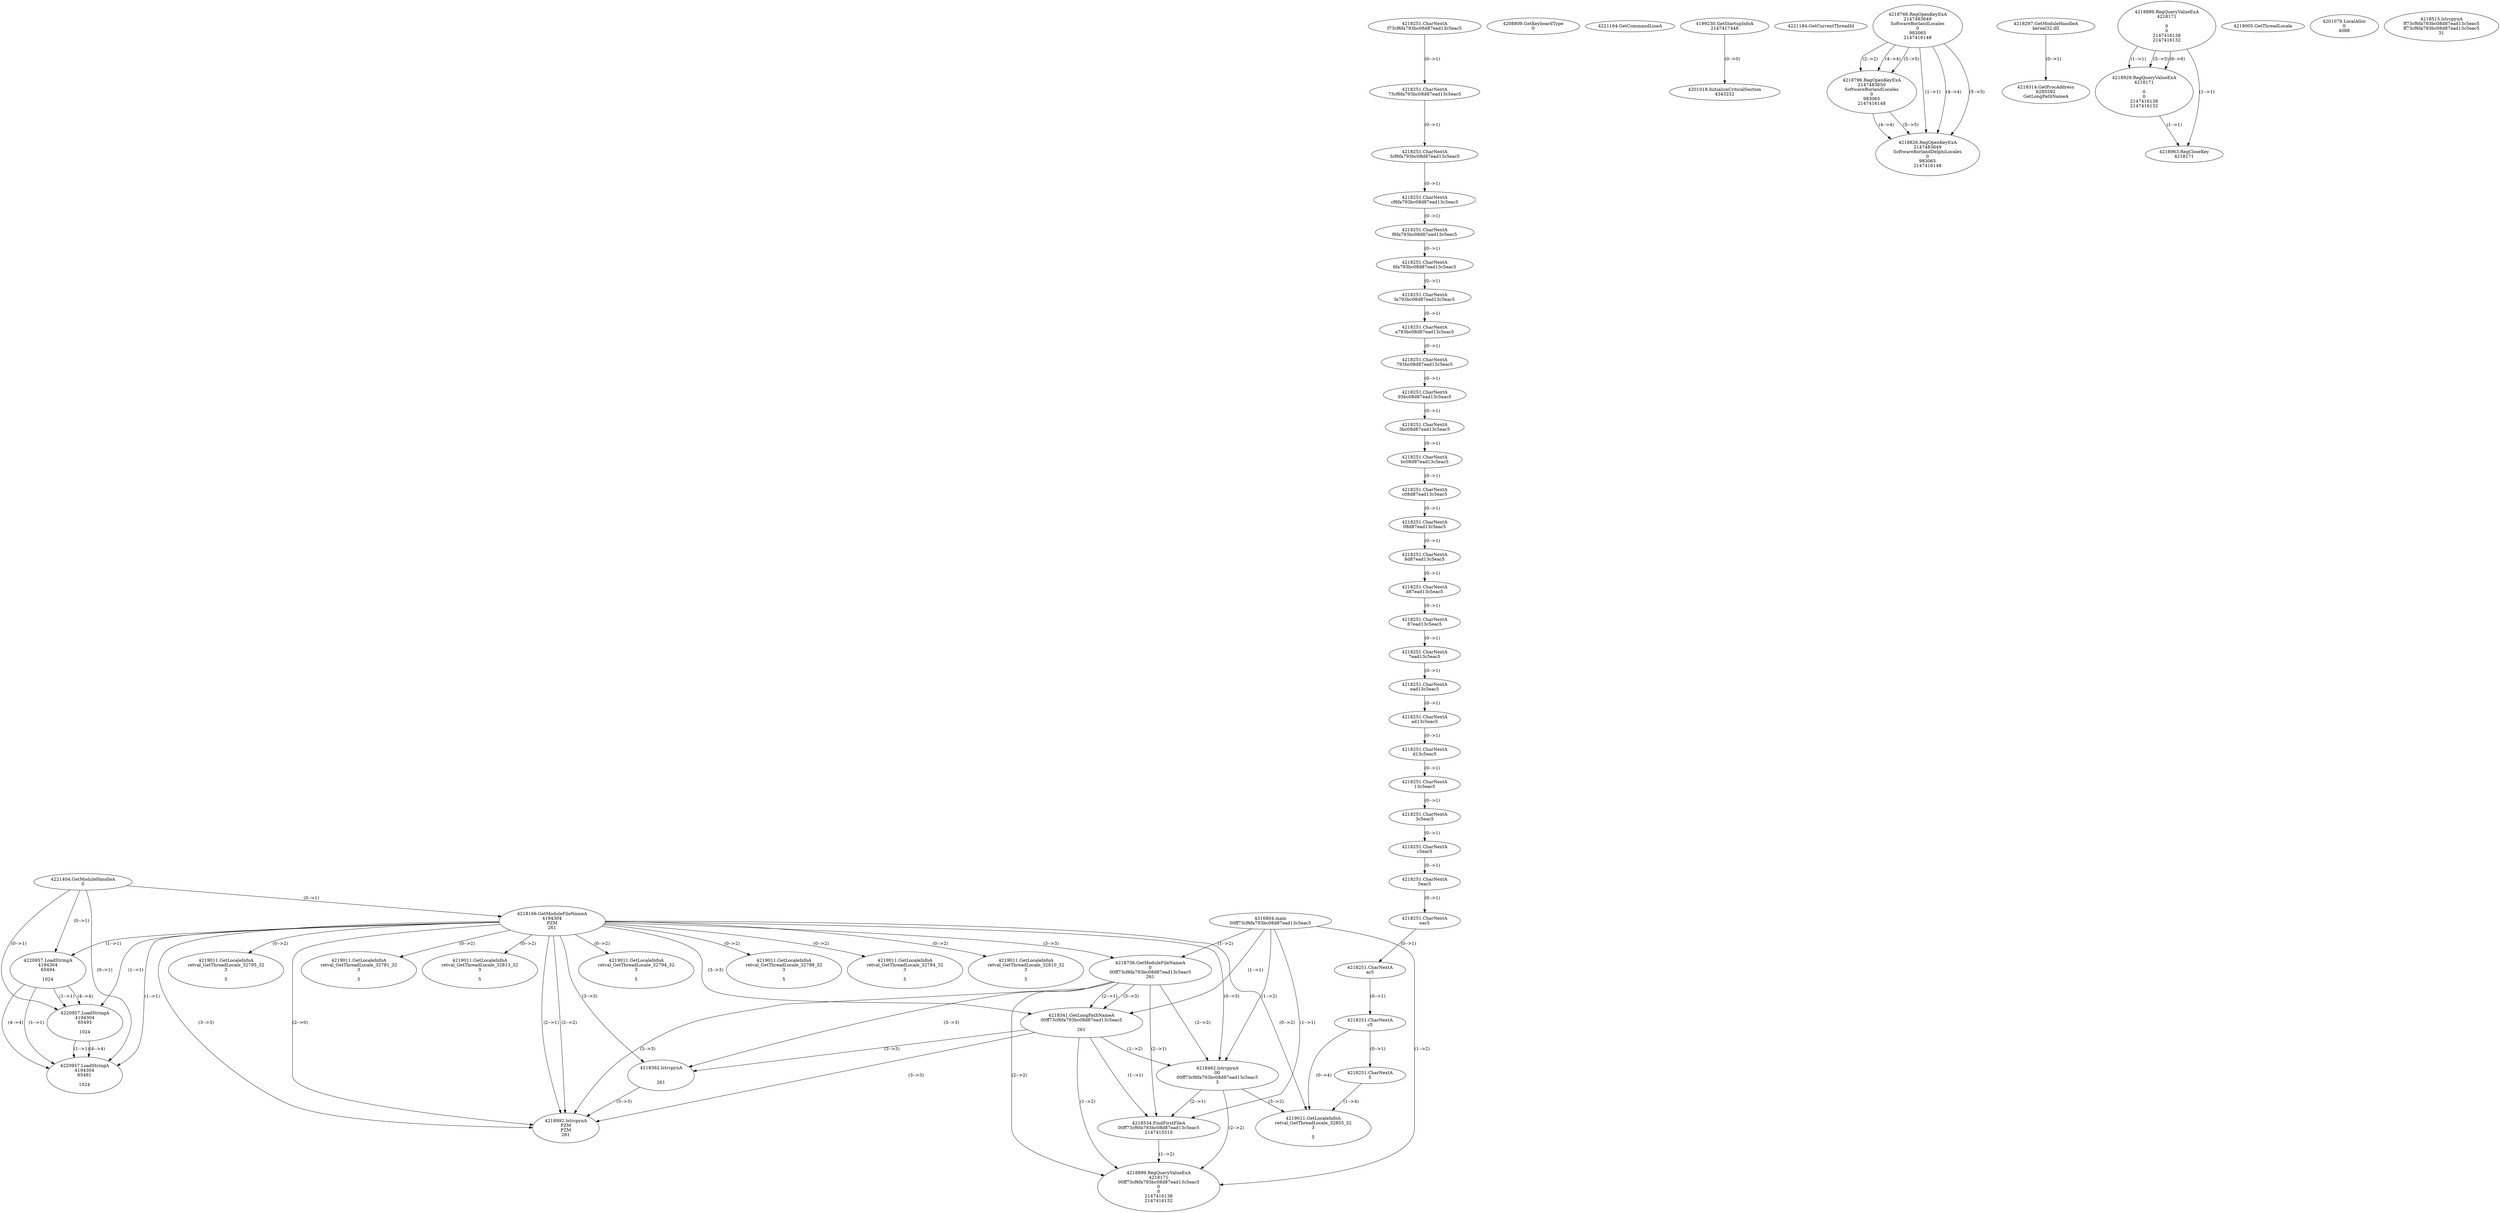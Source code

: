 // Global SCDG with merge call
digraph {
	0 [label="4316804.main
00ff73cf6fa793bc08d87ead13c5eac5"]
	1 [label="4221404.GetModuleHandleA
0"]
	2 [label="4208809.GetKeyboardType
0"]
	3 [label="4221164.GetCommandLineA
"]
	4 [label="4199230.GetStartupInfoA
2147417448"]
	5 [label="4221184.GetCurrentThreadId
"]
	6 [label="4218166.GetModuleFileNameA
4194304
PZM
261"]
	1 -> 6 [label="(0-->1)"]
	7 [label="4218736.GetModuleFileNameA
0
00ff73cf6fa793bc08d87ead13c5eac5
261"]
	0 -> 7 [label="(1-->2)"]
	6 -> 7 [label="(3-->3)"]
	8 [label="4218766.RegOpenKeyExA
2147483649
Software\Borland\Locales
0
983065
2147416148"]
	9 [label="4218796.RegOpenKeyExA
2147483650
Software\Borland\Locales
0
983065
2147416148"]
	8 -> 9 [label="(2-->2)"]
	8 -> 9 [label="(4-->4)"]
	8 -> 9 [label="(5-->5)"]
	10 [label="4218297.GetModuleHandleA
kernel32.dll"]
	11 [label="4218314.GetProcAddress
6295592
GetLongPathNameA"]
	10 -> 11 [label="(0-->1)"]
	12 [label="4218341.GetLongPathNameA
00ff73cf6fa793bc08d87ead13c5eac5

261"]
	0 -> 12 [label="(1-->1)"]
	7 -> 12 [label="(2-->1)"]
	6 -> 12 [label="(3-->3)"]
	7 -> 12 [label="(3-->3)"]
	13 [label="4218362.lstrcpynA


261"]
	6 -> 13 [label="(3-->3)"]
	7 -> 13 [label="(3-->3)"]
	12 -> 13 [label="(3-->3)"]
	14 [label="4218899.RegQueryValueExA
4218171

0
0
2147416138
2147416132"]
	15 [label="4218929.RegQueryValueExA
4218171

0
0
2147416138
2147416132"]
	14 -> 15 [label="(1-->1)"]
	14 -> 15 [label="(5-->5)"]
	14 -> 15 [label="(6-->6)"]
	16 [label="4218963.RegCloseKey
4218171"]
	14 -> 16 [label="(1-->1)"]
	15 -> 16 [label="(1-->1)"]
	17 [label="4218992.lstrcpynA
PZM
PZM
261"]
	6 -> 17 [label="(2-->1)"]
	6 -> 17 [label="(2-->2)"]
	6 -> 17 [label="(3-->3)"]
	7 -> 17 [label="(3-->3)"]
	12 -> 17 [label="(3-->3)"]
	13 -> 17 [label="(3-->3)"]
	6 -> 17 [label="(2-->0)"]
	18 [label="4219005.GetThreadLocale
"]
	19 [label="4219011.GetLocaleInfoA
retval_GetThreadLocale_32794_32
3

5"]
	6 -> 19 [label="(0-->2)"]
	20 [label="4220957.LoadStringA
4194304
65494

1024"]
	1 -> 20 [label="(0-->1)"]
	6 -> 20 [label="(1-->1)"]
	21 [label="4220957.LoadStringA
4194304
65493

1024"]
	1 -> 21 [label="(0-->1)"]
	6 -> 21 [label="(1-->1)"]
	20 -> 21 [label="(1-->1)"]
	20 -> 21 [label="(4-->4)"]
	22 [label="4220957.LoadStringA
4194304
65491

1024"]
	1 -> 22 [label="(0-->1)"]
	6 -> 22 [label="(1-->1)"]
	20 -> 22 [label="(1-->1)"]
	21 -> 22 [label="(1-->1)"]
	20 -> 22 [label="(4-->4)"]
	21 -> 22 [label="(4-->4)"]
	23 [label="4218826.RegOpenKeyExA
2147483649
Software\Borland\Delphi\Locales
0
983065
2147416148"]
	8 -> 23 [label="(1-->1)"]
	8 -> 23 [label="(4-->4)"]
	9 -> 23 [label="(4-->4)"]
	8 -> 23 [label="(5-->5)"]
	9 -> 23 [label="(5-->5)"]
	24 [label="4219011.GetLocaleInfoA
retval_GetThreadLocale_32798_32
3

5"]
	6 -> 24 [label="(0-->2)"]
	25 [label="4201018.InitializeCriticalSection
4343232"]
	4 -> 25 [label="(0-->0)"]
	26 [label="4201079.LocalAlloc
0
4088"]
	27 [label="4219011.GetLocaleInfoA
retval_GetThreadLocale_32784_32
3

5"]
	6 -> 27 [label="(0-->2)"]
	28 [label="4219011.GetLocaleInfoA
retval_GetThreadLocale_32810_32
3

5"]
	6 -> 28 [label="(0-->2)"]
	29 [label="4218462.lstrcpynA
00
00ff73cf6fa793bc08d87ead13c5eac5
3"]
	0 -> 29 [label="(1-->2)"]
	7 -> 29 [label="(2-->2)"]
	12 -> 29 [label="(1-->2)"]
	6 -> 29 [label="(0-->3)"]
	30 [label="4218251.CharNextA
f73cf6fa793bc08d87ead13c5eac5"]
	31 [label="4218251.CharNextA
73cf6fa793bc08d87ead13c5eac5"]
	30 -> 31 [label="(0-->1)"]
	32 [label="4218251.CharNextA
3cf6fa793bc08d87ead13c5eac5"]
	31 -> 32 [label="(0-->1)"]
	33 [label="4218251.CharNextA
cf6fa793bc08d87ead13c5eac5"]
	32 -> 33 [label="(0-->1)"]
	34 [label="4218251.CharNextA
f6fa793bc08d87ead13c5eac5"]
	33 -> 34 [label="(0-->1)"]
	35 [label="4218251.CharNextA
6fa793bc08d87ead13c5eac5"]
	34 -> 35 [label="(0-->1)"]
	36 [label="4218251.CharNextA
fa793bc08d87ead13c5eac5"]
	35 -> 36 [label="(0-->1)"]
	37 [label="4218251.CharNextA
a793bc08d87ead13c5eac5"]
	36 -> 37 [label="(0-->1)"]
	38 [label="4218251.CharNextA
793bc08d87ead13c5eac5"]
	37 -> 38 [label="(0-->1)"]
	39 [label="4218251.CharNextA
93bc08d87ead13c5eac5"]
	38 -> 39 [label="(0-->1)"]
	40 [label="4218251.CharNextA
3bc08d87ead13c5eac5"]
	39 -> 40 [label="(0-->1)"]
	41 [label="4218251.CharNextA
bc08d87ead13c5eac5"]
	40 -> 41 [label="(0-->1)"]
	42 [label="4218251.CharNextA
c08d87ead13c5eac5"]
	41 -> 42 [label="(0-->1)"]
	43 [label="4218251.CharNextA
08d87ead13c5eac5"]
	42 -> 43 [label="(0-->1)"]
	44 [label="4218251.CharNextA
8d87ead13c5eac5"]
	43 -> 44 [label="(0-->1)"]
	45 [label="4218251.CharNextA
d87ead13c5eac5"]
	44 -> 45 [label="(0-->1)"]
	46 [label="4218251.CharNextA
87ead13c5eac5"]
	45 -> 46 [label="(0-->1)"]
	47 [label="4218251.CharNextA
7ead13c5eac5"]
	46 -> 47 [label="(0-->1)"]
	48 [label="4218251.CharNextA
ead13c5eac5"]
	47 -> 48 [label="(0-->1)"]
	49 [label="4218251.CharNextA
ad13c5eac5"]
	48 -> 49 [label="(0-->1)"]
	50 [label="4218251.CharNextA
d13c5eac5"]
	49 -> 50 [label="(0-->1)"]
	51 [label="4218251.CharNextA
13c5eac5"]
	50 -> 51 [label="(0-->1)"]
	52 [label="4218251.CharNextA
3c5eac5"]
	51 -> 52 [label="(0-->1)"]
	53 [label="4218251.CharNextA
c5eac5"]
	52 -> 53 [label="(0-->1)"]
	54 [label="4218251.CharNextA
5eac5"]
	53 -> 54 [label="(0-->1)"]
	55 [label="4218251.CharNextA
eac5"]
	54 -> 55 [label="(0-->1)"]
	56 [label="4218251.CharNextA
ac5"]
	55 -> 56 [label="(0-->1)"]
	57 [label="4218251.CharNextA
c5"]
	56 -> 57 [label="(0-->1)"]
	58 [label="4218251.CharNextA
5"]
	57 -> 58 [label="(0-->1)"]
	59 [label="4218515.lstrcpynA
ff73cf6fa793bc08d87ead13c5eac5
ff73cf6fa793bc08d87ead13c5eac5
31"]
	60 [label="4218534.FindFirstFileA
00ff73cf6fa793bc08d87ead13c5eac5
2147415510"]
	0 -> 60 [label="(1-->1)"]
	7 -> 60 [label="(2-->1)"]
	12 -> 60 [label="(1-->1)"]
	29 -> 60 [label="(2-->1)"]
	61 [label="4218899.RegQueryValueExA
4218171
00ff73cf6fa793bc08d87ead13c5eac5
0
0
2147416138
2147416132"]
	0 -> 61 [label="(1-->2)"]
	7 -> 61 [label="(2-->2)"]
	12 -> 61 [label="(1-->2)"]
	29 -> 61 [label="(2-->2)"]
	60 -> 61 [label="(1-->2)"]
	62 [label="4219011.GetLocaleInfoA
retval_GetThreadLocale_32855_32
3

5"]
	6 -> 62 [label="(0-->2)"]
	29 -> 62 [label="(3-->2)"]
	57 -> 62 [label="(0-->4)"]
	58 -> 62 [label="(1-->4)"]
	63 [label="4219011.GetLocaleInfoA
retval_GetThreadLocale_32795_32
3

5"]
	6 -> 63 [label="(0-->2)"]
	64 [label="4219011.GetLocaleInfoA
retval_GetThreadLocale_32781_32
3

5"]
	6 -> 64 [label="(0-->2)"]
	65 [label="4219011.GetLocaleInfoA
retval_GetThreadLocale_32813_32
3

5"]
	6 -> 65 [label="(0-->2)"]
}
